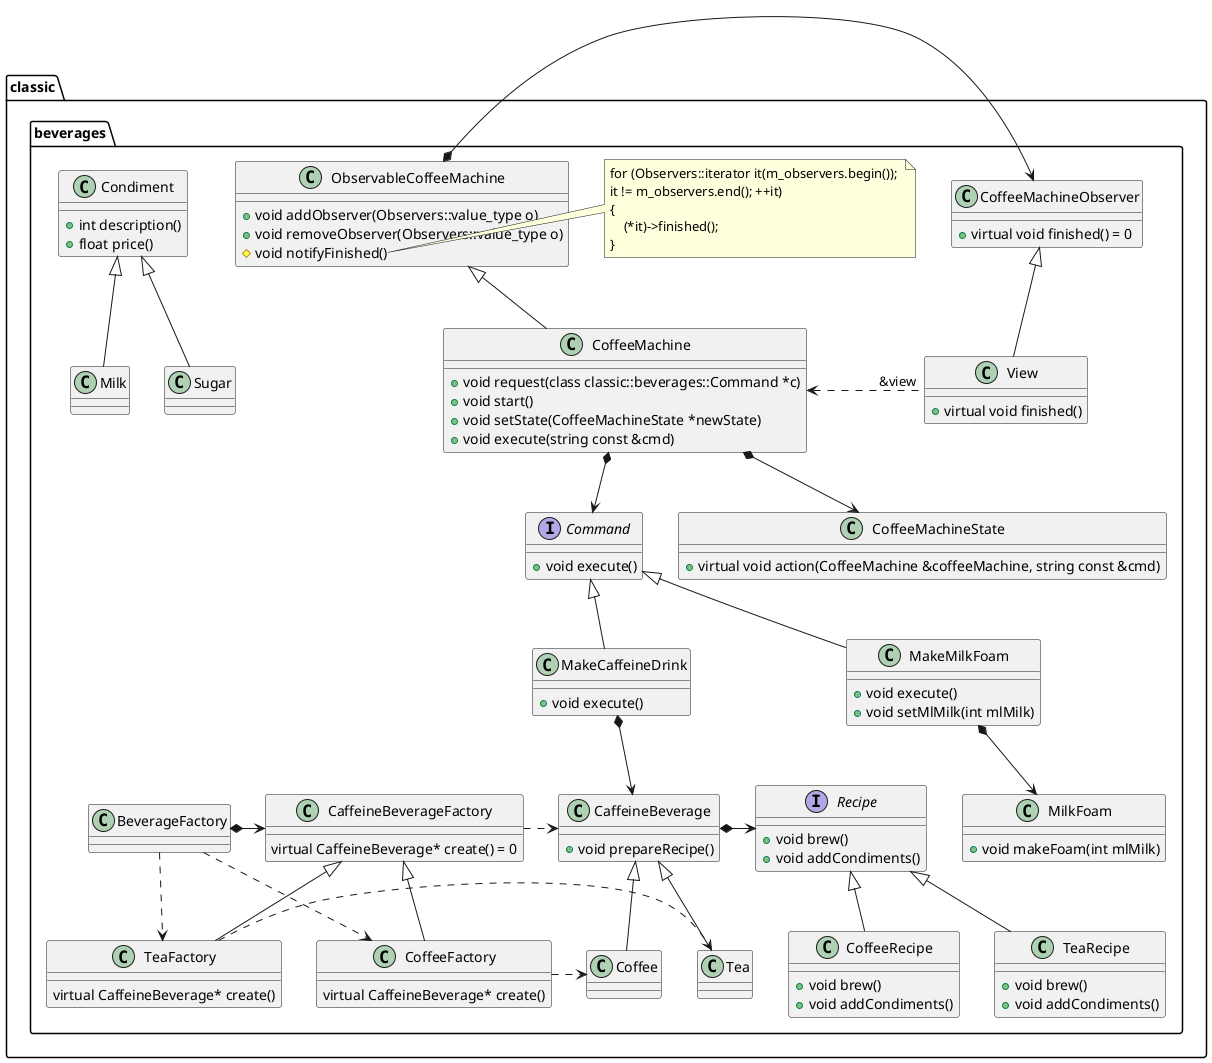 @startuml
set namespaceSeparator ::


class classic::beverages::CoffeeMachine {
+ void request(class classic::beverages::Command *c)
+ void start()
+ void setState(CoffeeMachineState *newState)
+ void execute(string const &cmd)
}

interface classic::beverages::Command {
+ void execute()
}

class classic::beverages::MakeMilkFoam {
+ void execute()
+ void setMlMilk(int mlMilk)
}


class classic::beverages::MilkFoam {
+ void makeFoam(int mlMilk)
}


class classic::beverages::MakeCaffeineDrink {
+ void execute()
}


class classic::beverages::CaffeineBeverage {
+ void prepareRecipe()
}


class classic::beverages::Condiment {
+ int description()
+ float price()
}

class classic::beverages::Milk {
}

class classic::beverages::Sugar {
}

interface classic::beverages::Recipe {
+ void brew()
+ void addCondiments()
}

class classic::beverages::CoffeeRecipe {
+ void brew()
+ void addCondiments()
}

class classic::beverages::TeaRecipe {
+ void brew()
+ void addCondiments()
}

class classic::beverages::CoffeeMachineState{
+ virtual void action(CoffeeMachine &coffeeMachine, string const &cmd)  
}

class classic::beverages::CoffeeMachineObserver{
+ virtual void finished() = 0
}

class classic::beverages::View
{
+ virtual void finished()
}

class classic::beverages::ObservableCoffeeMachine
{
+ void addObserver(Observers::value_type o)
+ void removeObserver(Observers::value_type o)
# void notifyFinished()
}

namespace classic {
namespace beverages {
note right of ObservableCoffeeMachine::notifyFinished
                for (Observers::iterator it(m_observers.begin()); 
                it != m_observers.end(); ++it)
                {
                    (*it)->finished();
                }
end note
}
}

class classic::beverages::Coffee
{   
}

class classic::beverages::Tea
{   
}

class classic::beverages::CaffeineBeverageFactory
{
    virtual CaffeineBeverage* create() = 0
}

class classic::beverages::CoffeeFactory
{
    virtual CaffeineBeverage* create()
}

class classic::beverages::TeaFactory
{
    virtual CaffeineBeverage* create()
}


class classic::beverages::BeverageFactory
{

}


classic::beverages::CoffeeRecipe -up-|> classic::beverages::Recipe
classic::beverages::MakeCaffeineDrink -up-|> classic::beverages::Command
classic::beverages::Milk -up-|> classic::beverages::Condiment
classic::beverages::Sugar -up-|> classic::beverages::Condiment
classic::beverages::TeaRecipe -up-|> classic::beverages::Recipe



classic::beverages::Command <-up-* classic::beverages::CoffeeMachine   


classic::beverages::CaffeineBeverage *-right-> classic::beverages::Recipe

classic::beverages::MakeCaffeineDrink *--> classic::beverages::CaffeineBeverage

classic::beverages::MakeMilkFoam -up-|> classic::beverages::Command
classic::beverages::MilkFoam <-up-* classic::beverages::MakeMilkFoam


classic::beverages::CoffeeMachine -up-|> classic::beverages::ObservableCoffeeMachine
classic::beverages::ObservableCoffeeMachine *-right-> classic::beverages::CoffeeMachineObserver
classic::beverages::View -up-|> classic::beverages::CoffeeMachineObserver 
classic::beverages::CoffeeMachine *--> classic::beverages::CoffeeMachineState

classic::beverages::View "&view".left.> classic::beverages::CoffeeMachine

classic::beverages::Coffee -up-|> classic::beverages::CaffeineBeverage

classic::beverages::Tea -up-|> classic::beverages::CaffeineBeverage

classic::beverages::CoffeeFactory -up-|> classic::beverages::CaffeineBeverageFactory

classic::beverages::TeaFactory -up-|> classic::beverages::CaffeineBeverageFactory

classic::beverages::CoffeeFactory .right.> classic::beverages::Coffee

classic::beverages::TeaFactory .right.> classic::beverages::Tea

classic::beverages::CaffeineBeverageFactory .right.> classic::beverages::CaffeineBeverage


classic::beverages::BeverageFactory *-right-> classic::beverages::CaffeineBeverageFactory

classic::beverages::BeverageFactory .right.> classic::beverages::CoffeeFactory

classic::beverages::BeverageFactory .right.> classic::beverages::TeaFactory

@enduml
